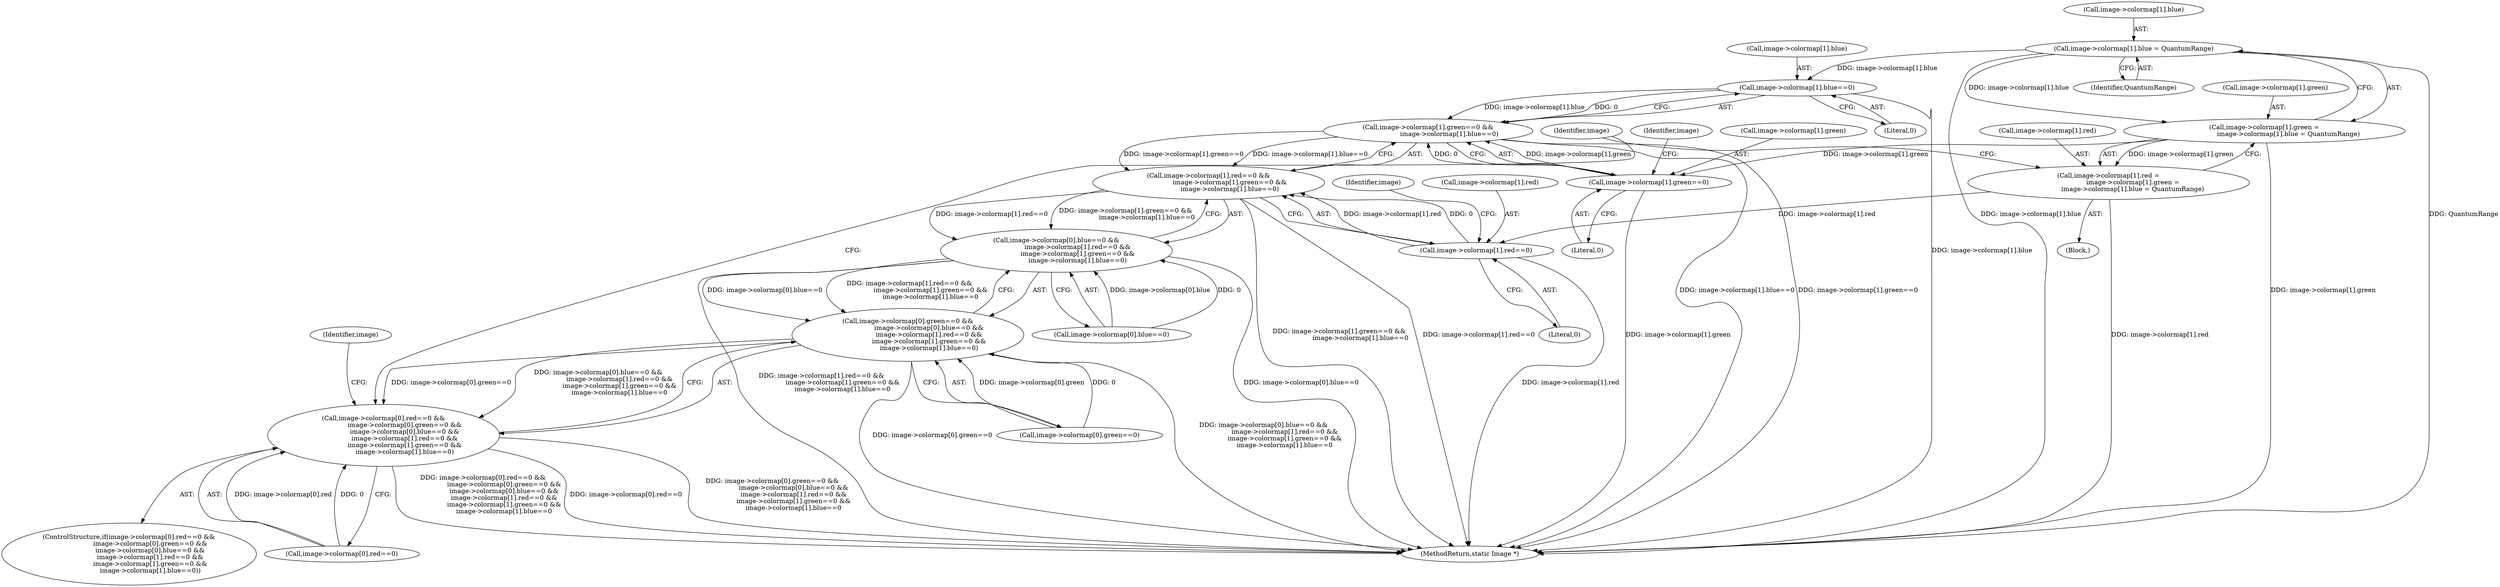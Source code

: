 digraph "0_ImageMagick_e04cf3e9524f50ca336253513d977224e083b816@array" {
"1001050" [label="(Call,image->colormap[1].blue = QuantumRange)"];
"1001024" [label="(Call,image->colormap[1].blue==0)"];
"1001014" [label="(Call,image->colormap[1].green==0 &&\n                     image->colormap[1].blue==0)"];
"1001004" [label="(Call,image->colormap[1].red==0 &&\n                     image->colormap[1].green==0 &&\n                     image->colormap[1].blue==0)"];
"1000994" [label="(Call,image->colormap[0].blue==0 &&\n                     image->colormap[1].red==0 &&\n                     image->colormap[1].green==0 &&\n                     image->colormap[1].blue==0)"];
"1000984" [label="(Call,image->colormap[0].green==0 &&\n                     image->colormap[0].blue==0 &&\n                     image->colormap[1].red==0 &&\n                     image->colormap[1].green==0 &&\n                     image->colormap[1].blue==0)"];
"1000974" [label="(Call,image->colormap[0].red==0 &&\n                     image->colormap[0].green==0 &&\n                     image->colormap[0].blue==0 &&\n                     image->colormap[1].red==0 &&\n                     image->colormap[1].green==0 &&\n                     image->colormap[1].blue==0)"];
"1001042" [label="(Call,image->colormap[1].green =\n                        image->colormap[1].blue = QuantumRange)"];
"1001015" [label="(Call,image->colormap[1].green==0)"];
"1001034" [label="(Call,image->colormap[1].red =\n                        image->colormap[1].green =\n                        image->colormap[1].blue = QuantumRange)"];
"1001005" [label="(Call,image->colormap[1].red==0)"];
"1001038" [label="(Identifier,image)"];
"1001028" [label="(Identifier,image)"];
"1001023" [label="(Literal,0)"];
"1001062" [label="(Identifier,image)"];
"1001014" [label="(Call,image->colormap[1].green==0 &&\n                     image->colormap[1].blue==0)"];
"1001015" [label="(Call,image->colormap[1].green==0)"];
"1000973" [label="(ControlStructure,if(image->colormap[0].red==0 &&\n                     image->colormap[0].green==0 &&\n                     image->colormap[0].blue==0 &&\n                     image->colormap[1].red==0 &&\n                     image->colormap[1].green==0 &&\n                     image->colormap[1].blue==0))"];
"1001058" [label="(Identifier,QuantumRange)"];
"1001033" [label="(Block,)"];
"1000984" [label="(Call,image->colormap[0].green==0 &&\n                     image->colormap[0].blue==0 &&\n                     image->colormap[1].red==0 &&\n                     image->colormap[1].green==0 &&\n                     image->colormap[1].blue==0)"];
"1001024" [label="(Call,image->colormap[1].blue==0)"];
"1001032" [label="(Literal,0)"];
"1001004" [label="(Call,image->colormap[1].red==0 &&\n                     image->colormap[1].green==0 &&\n                     image->colormap[1].blue==0)"];
"1001042" [label="(Call,image->colormap[1].green =\n                        image->colormap[1].blue = QuantumRange)"];
"1001006" [label="(Call,image->colormap[1].red)"];
"1001016" [label="(Call,image->colormap[1].green)"];
"1001019" [label="(Identifier,image)"];
"1000974" [label="(Call,image->colormap[0].red==0 &&\n                     image->colormap[0].green==0 &&\n                     image->colormap[0].blue==0 &&\n                     image->colormap[1].red==0 &&\n                     image->colormap[1].green==0 &&\n                     image->colormap[1].blue==0)"];
"1000995" [label="(Call,image->colormap[0].blue==0)"];
"1001025" [label="(Call,image->colormap[1].blue)"];
"1001034" [label="(Call,image->colormap[1].red =\n                        image->colormap[1].green =\n                        image->colormap[1].blue = QuantumRange)"];
"1001035" [label="(Call,image->colormap[1].red)"];
"1001005" [label="(Call,image->colormap[1].red==0)"];
"1001013" [label="(Literal,0)"];
"1000985" [label="(Call,image->colormap[0].green==0)"];
"1001043" [label="(Call,image->colormap[1].green)"];
"1001965" [label="(MethodReturn,static Image *)"];
"1001050" [label="(Call,image->colormap[1].blue = QuantumRange)"];
"1001051" [label="(Call,image->colormap[1].blue)"];
"1000975" [label="(Call,image->colormap[0].red==0)"];
"1000994" [label="(Call,image->colormap[0].blue==0 &&\n                     image->colormap[1].red==0 &&\n                     image->colormap[1].green==0 &&\n                     image->colormap[1].blue==0)"];
"1001050" -> "1001042"  [label="AST: "];
"1001050" -> "1001058"  [label="CFG: "];
"1001051" -> "1001050"  [label="AST: "];
"1001058" -> "1001050"  [label="AST: "];
"1001042" -> "1001050"  [label="CFG: "];
"1001050" -> "1001965"  [label="DDG: image->colormap[1].blue"];
"1001050" -> "1001965"  [label="DDG: QuantumRange"];
"1001050" -> "1001024"  [label="DDG: image->colormap[1].blue"];
"1001050" -> "1001042"  [label="DDG: image->colormap[1].blue"];
"1001024" -> "1001014"  [label="AST: "];
"1001024" -> "1001032"  [label="CFG: "];
"1001025" -> "1001024"  [label="AST: "];
"1001032" -> "1001024"  [label="AST: "];
"1001014" -> "1001024"  [label="CFG: "];
"1001024" -> "1001965"  [label="DDG: image->colormap[1].blue"];
"1001024" -> "1001014"  [label="DDG: image->colormap[1].blue"];
"1001024" -> "1001014"  [label="DDG: 0"];
"1001014" -> "1001004"  [label="AST: "];
"1001014" -> "1001015"  [label="CFG: "];
"1001015" -> "1001014"  [label="AST: "];
"1001004" -> "1001014"  [label="CFG: "];
"1001014" -> "1001965"  [label="DDG: image->colormap[1].blue==0"];
"1001014" -> "1001965"  [label="DDG: image->colormap[1].green==0"];
"1001014" -> "1001004"  [label="DDG: image->colormap[1].green==0"];
"1001014" -> "1001004"  [label="DDG: image->colormap[1].blue==0"];
"1001015" -> "1001014"  [label="DDG: image->colormap[1].green"];
"1001015" -> "1001014"  [label="DDG: 0"];
"1001004" -> "1000994"  [label="AST: "];
"1001004" -> "1001005"  [label="CFG: "];
"1001005" -> "1001004"  [label="AST: "];
"1000994" -> "1001004"  [label="CFG: "];
"1001004" -> "1001965"  [label="DDG: image->colormap[1].green==0 &&\n                     image->colormap[1].blue==0"];
"1001004" -> "1001965"  [label="DDG: image->colormap[1].red==0"];
"1001004" -> "1000994"  [label="DDG: image->colormap[1].red==0"];
"1001004" -> "1000994"  [label="DDG: image->colormap[1].green==0 &&\n                     image->colormap[1].blue==0"];
"1001005" -> "1001004"  [label="DDG: image->colormap[1].red"];
"1001005" -> "1001004"  [label="DDG: 0"];
"1000994" -> "1000984"  [label="AST: "];
"1000994" -> "1000995"  [label="CFG: "];
"1000995" -> "1000994"  [label="AST: "];
"1000984" -> "1000994"  [label="CFG: "];
"1000994" -> "1001965"  [label="DDG: image->colormap[1].red==0 &&\n                     image->colormap[1].green==0 &&\n                     image->colormap[1].blue==0"];
"1000994" -> "1001965"  [label="DDG: image->colormap[0].blue==0"];
"1000994" -> "1000984"  [label="DDG: image->colormap[0].blue==0"];
"1000994" -> "1000984"  [label="DDG: image->colormap[1].red==0 &&\n                     image->colormap[1].green==0 &&\n                     image->colormap[1].blue==0"];
"1000995" -> "1000994"  [label="DDG: image->colormap[0].blue"];
"1000995" -> "1000994"  [label="DDG: 0"];
"1000984" -> "1000974"  [label="AST: "];
"1000984" -> "1000985"  [label="CFG: "];
"1000985" -> "1000984"  [label="AST: "];
"1000974" -> "1000984"  [label="CFG: "];
"1000984" -> "1001965"  [label="DDG: image->colormap[0].blue==0 &&\n                     image->colormap[1].red==0 &&\n                     image->colormap[1].green==0 &&\n                     image->colormap[1].blue==0"];
"1000984" -> "1001965"  [label="DDG: image->colormap[0].green==0"];
"1000984" -> "1000974"  [label="DDG: image->colormap[0].green==0"];
"1000984" -> "1000974"  [label="DDG: image->colormap[0].blue==0 &&\n                     image->colormap[1].red==0 &&\n                     image->colormap[1].green==0 &&\n                     image->colormap[1].blue==0"];
"1000985" -> "1000984"  [label="DDG: image->colormap[0].green"];
"1000985" -> "1000984"  [label="DDG: 0"];
"1000974" -> "1000973"  [label="AST: "];
"1000974" -> "1000975"  [label="CFG: "];
"1000975" -> "1000974"  [label="AST: "];
"1001038" -> "1000974"  [label="CFG: "];
"1001062" -> "1000974"  [label="CFG: "];
"1000974" -> "1001965"  [label="DDG: image->colormap[0].green==0 &&\n                     image->colormap[0].blue==0 &&\n                     image->colormap[1].red==0 &&\n                     image->colormap[1].green==0 &&\n                     image->colormap[1].blue==0"];
"1000974" -> "1001965"  [label="DDG: image->colormap[0].red==0 &&\n                     image->colormap[0].green==0 &&\n                     image->colormap[0].blue==0 &&\n                     image->colormap[1].red==0 &&\n                     image->colormap[1].green==0 &&\n                     image->colormap[1].blue==0"];
"1000974" -> "1001965"  [label="DDG: image->colormap[0].red==0"];
"1000975" -> "1000974"  [label="DDG: image->colormap[0].red"];
"1000975" -> "1000974"  [label="DDG: 0"];
"1001042" -> "1001034"  [label="AST: "];
"1001043" -> "1001042"  [label="AST: "];
"1001034" -> "1001042"  [label="CFG: "];
"1001042" -> "1001965"  [label="DDG: image->colormap[1].green"];
"1001042" -> "1001015"  [label="DDG: image->colormap[1].green"];
"1001042" -> "1001034"  [label="DDG: image->colormap[1].green"];
"1001015" -> "1001023"  [label="CFG: "];
"1001016" -> "1001015"  [label="AST: "];
"1001023" -> "1001015"  [label="AST: "];
"1001028" -> "1001015"  [label="CFG: "];
"1001015" -> "1001965"  [label="DDG: image->colormap[1].green"];
"1001034" -> "1001033"  [label="AST: "];
"1001035" -> "1001034"  [label="AST: "];
"1001062" -> "1001034"  [label="CFG: "];
"1001034" -> "1001965"  [label="DDG: image->colormap[1].red"];
"1001034" -> "1001005"  [label="DDG: image->colormap[1].red"];
"1001005" -> "1001013"  [label="CFG: "];
"1001006" -> "1001005"  [label="AST: "];
"1001013" -> "1001005"  [label="AST: "];
"1001019" -> "1001005"  [label="CFG: "];
"1001005" -> "1001965"  [label="DDG: image->colormap[1].red"];
}
